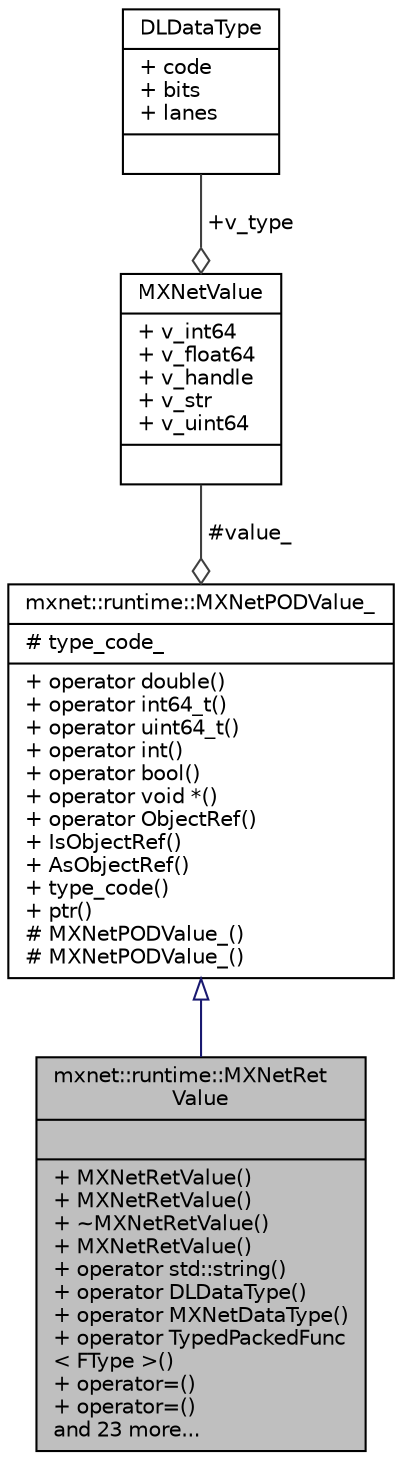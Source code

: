 digraph "mxnet::runtime::MXNetRetValue"
{
 // LATEX_PDF_SIZE
  edge [fontname="Helvetica",fontsize="10",labelfontname="Helvetica",labelfontsize="10"];
  node [fontname="Helvetica",fontsize="10",shape=record];
  Node1 [label="{mxnet::runtime::MXNetRet\lValue\n||+ MXNetRetValue()\l+ MXNetRetValue()\l+ ~MXNetRetValue()\l+ MXNetRetValue()\l+ operator std::string()\l+ operator DLDataType()\l+ operator MXNetDataType()\l+ operator TypedPackedFunc\l\< FType \>()\l+ operator=()\l+ operator=()\land 23 more...\l}",height=0.2,width=0.4,color="black", fillcolor="grey75", style="filled", fontcolor="black",tooltip="Return Value container, Unlike MXNetArgValue, which only holds reference and do not delete the underl..."];
  Node2 -> Node1 [dir="back",color="midnightblue",fontsize="10",style="solid",arrowtail="onormal",fontname="Helvetica"];
  Node2 [label="{mxnet::runtime::MXNetPODValue_\n|# type_code_\l|+ operator double()\l+ operator int64_t()\l+ operator uint64_t()\l+ operator int()\l+ operator bool()\l+ operator void *()\l+ operator ObjectRef()\l+ IsObjectRef()\l+ AsObjectRef()\l+ type_code()\l+ ptr()\l# MXNetPODValue_()\l# MXNetPODValue_()\l}",height=0.2,width=0.4,color="black", fillcolor="white", style="filled",URL="$classmxnet_1_1runtime_1_1MXNetPODValue__.html",tooltip="Internal base class to handle conversion to POD values."];
  Node3 -> Node2 [color="grey25",fontsize="10",style="solid",label=" #value_" ,arrowhead="odiamond",fontname="Helvetica"];
  Node3 [label="{MXNetValue\n|+ v_int64\l+ v_float64\l+ v_handle\l+ v_str\l+ v_uint64\l|}",height=0.2,width=0.4,color="black", fillcolor="white", style="filled",URL="$unionMXNetValue.html",tooltip="Union type of values being passed through API and function calls."];
  Node4 -> Node3 [color="grey25",fontsize="10",style="solid",label=" +v_type" ,arrowhead="odiamond",fontname="Helvetica"];
  Node4 [label="{DLDataType\n|+ code\l+ bits\l+ lanes\l|}",height=0.2,width=0.4,color="black", fillcolor="white", style="filled",URL="$structDLDataType.html",tooltip="The data type the tensor can hold."];
}

